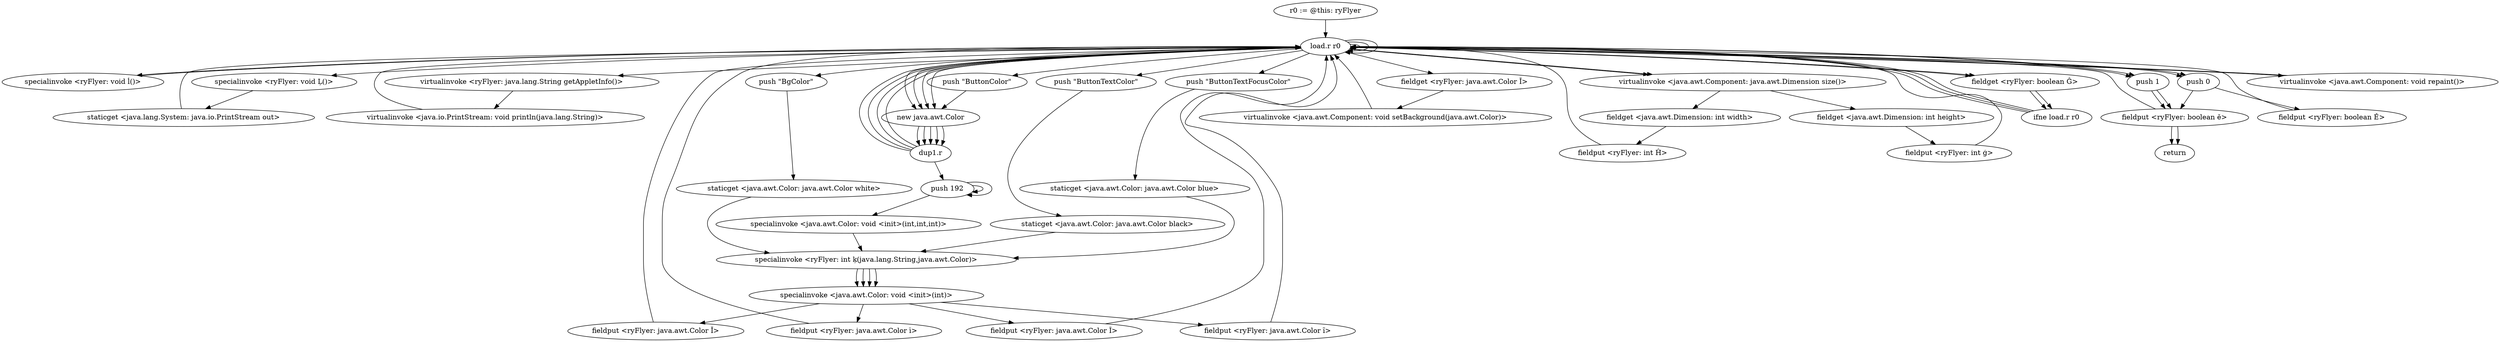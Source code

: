 digraph "" {
    "r0 := @this: ryFlyer"
    "load.r r0"
    "r0 := @this: ryFlyer"->"load.r r0";
    "specialinvoke <ryFlyer: void ĺ()>"
    "load.r r0"->"specialinvoke <ryFlyer: void ĺ()>";
    "specialinvoke <ryFlyer: void ĺ()>"->"load.r r0";
    "specialinvoke <ryFlyer: void Ļ()>"
    "load.r r0"->"specialinvoke <ryFlyer: void Ļ()>";
    "staticget <java.lang.System: java.io.PrintStream out>"
    "specialinvoke <ryFlyer: void Ļ()>"->"staticget <java.lang.System: java.io.PrintStream out>";
    "staticget <java.lang.System: java.io.PrintStream out>"->"load.r r0";
    "virtualinvoke <ryFlyer: java.lang.String getAppletInfo()>"
    "load.r r0"->"virtualinvoke <ryFlyer: java.lang.String getAppletInfo()>";
    "virtualinvoke <java.io.PrintStream: void println(java.lang.String)>"
    "virtualinvoke <ryFlyer: java.lang.String getAppletInfo()>"->"virtualinvoke <java.io.PrintStream: void println(java.lang.String)>";
    "virtualinvoke <java.io.PrintStream: void println(java.lang.String)>"->"load.r r0";
    "new java.awt.Color"
    "load.r r0"->"new java.awt.Color";
    "dup1.r"
    "new java.awt.Color"->"dup1.r";
    "dup1.r"->"load.r r0";
    "push \"BgColor\""
    "load.r r0"->"push \"BgColor\"";
    "staticget <java.awt.Color: java.awt.Color white>"
    "push \"BgColor\""->"staticget <java.awt.Color: java.awt.Color white>";
    "specialinvoke <ryFlyer: int ķ(java.lang.String,java.awt.Color)>"
    "staticget <java.awt.Color: java.awt.Color white>"->"specialinvoke <ryFlyer: int ķ(java.lang.String,java.awt.Color)>";
    "specialinvoke <java.awt.Color: void <init>(int)>"
    "specialinvoke <ryFlyer: int ķ(java.lang.String,java.awt.Color)>"->"specialinvoke <java.awt.Color: void <init>(int)>";
    "fieldput <ryFlyer: java.awt.Color Ĭ>"
    "specialinvoke <java.awt.Color: void <init>(int)>"->"fieldput <ryFlyer: java.awt.Color Ĭ>";
    "fieldput <ryFlyer: java.awt.Color Ĭ>"->"load.r r0";
    "load.r r0"->"new java.awt.Color";
    "new java.awt.Color"->"dup1.r";
    "dup1.r"->"load.r r0";
    "push \"ButtonColor\""
    "load.r r0"->"push \"ButtonColor\"";
    "push \"ButtonColor\""->"new java.awt.Color";
    "new java.awt.Color"->"dup1.r";
    "push 192"
    "dup1.r"->"push 192";
    "push 192"->"push 192";
    "push 192"->"push 192";
    "specialinvoke <java.awt.Color: void <init>(int,int,int)>"
    "push 192"->"specialinvoke <java.awt.Color: void <init>(int,int,int)>";
    "specialinvoke <java.awt.Color: void <init>(int,int,int)>"->"specialinvoke <ryFlyer: int ķ(java.lang.String,java.awt.Color)>";
    "specialinvoke <ryFlyer: int ķ(java.lang.String,java.awt.Color)>"->"specialinvoke <java.awt.Color: void <init>(int)>";
    "fieldput <ryFlyer: java.awt.Color ī>"
    "specialinvoke <java.awt.Color: void <init>(int)>"->"fieldput <ryFlyer: java.awt.Color ī>";
    "fieldput <ryFlyer: java.awt.Color ī>"->"load.r r0";
    "load.r r0"->"new java.awt.Color";
    "new java.awt.Color"->"dup1.r";
    "dup1.r"->"load.r r0";
    "push \"ButtonTextColor\""
    "load.r r0"->"push \"ButtonTextColor\"";
    "staticget <java.awt.Color: java.awt.Color black>"
    "push \"ButtonTextColor\""->"staticget <java.awt.Color: java.awt.Color black>";
    "staticget <java.awt.Color: java.awt.Color black>"->"specialinvoke <ryFlyer: int ķ(java.lang.String,java.awt.Color)>";
    "specialinvoke <ryFlyer: int ķ(java.lang.String,java.awt.Color)>"->"specialinvoke <java.awt.Color: void <init>(int)>";
    "fieldput <ryFlyer: java.awt.Color Ī>"
    "specialinvoke <java.awt.Color: void <init>(int)>"->"fieldput <ryFlyer: java.awt.Color Ī>";
    "fieldput <ryFlyer: java.awt.Color Ī>"->"load.r r0";
    "load.r r0"->"new java.awt.Color";
    "new java.awt.Color"->"dup1.r";
    "dup1.r"->"load.r r0";
    "push \"ButtonTextFocusColor\""
    "load.r r0"->"push \"ButtonTextFocusColor\"";
    "staticget <java.awt.Color: java.awt.Color blue>"
    "push \"ButtonTextFocusColor\""->"staticget <java.awt.Color: java.awt.Color blue>";
    "staticget <java.awt.Color: java.awt.Color blue>"->"specialinvoke <ryFlyer: int ķ(java.lang.String,java.awt.Color)>";
    "specialinvoke <ryFlyer: int ķ(java.lang.String,java.awt.Color)>"->"specialinvoke <java.awt.Color: void <init>(int)>";
    "fieldput <ryFlyer: java.awt.Color ĩ>"
    "specialinvoke <java.awt.Color: void <init>(int)>"->"fieldput <ryFlyer: java.awt.Color ĩ>";
    "fieldput <ryFlyer: java.awt.Color ĩ>"->"load.r r0";
    "load.r r0"->"load.r r0";
    "fieldget <ryFlyer: java.awt.Color Ĭ>"
    "load.r r0"->"fieldget <ryFlyer: java.awt.Color Ĭ>";
    "virtualinvoke <java.awt.Component: void setBackground(java.awt.Color)>"
    "fieldget <ryFlyer: java.awt.Color Ĭ>"->"virtualinvoke <java.awt.Component: void setBackground(java.awt.Color)>";
    "virtualinvoke <java.awt.Component: void setBackground(java.awt.Color)>"->"load.r r0";
    "load.r r0"->"load.r r0";
    "virtualinvoke <java.awt.Component: java.awt.Dimension size()>"
    "load.r r0"->"virtualinvoke <java.awt.Component: java.awt.Dimension size()>";
    "fieldget <java.awt.Dimension: int width>"
    "virtualinvoke <java.awt.Component: java.awt.Dimension size()>"->"fieldget <java.awt.Dimension: int width>";
    "fieldput <ryFlyer: int Ĥ>"
    "fieldget <java.awt.Dimension: int width>"->"fieldput <ryFlyer: int Ĥ>";
    "fieldput <ryFlyer: int Ĥ>"->"load.r r0";
    "load.r r0"->"load.r r0";
    "load.r r0"->"virtualinvoke <java.awt.Component: java.awt.Dimension size()>";
    "fieldget <java.awt.Dimension: int height>"
    "virtualinvoke <java.awt.Component: java.awt.Dimension size()>"->"fieldget <java.awt.Dimension: int height>";
    "fieldput <ryFlyer: int ģ>"
    "fieldget <java.awt.Dimension: int height>"->"fieldput <ryFlyer: int ģ>";
    "fieldput <ryFlyer: int ģ>"->"load.r r0";
    "fieldget <ryFlyer: boolean Ĝ>"
    "load.r r0"->"fieldget <ryFlyer: boolean Ĝ>";
    "ifne load.r r0"
    "fieldget <ryFlyer: boolean Ĝ>"->"ifne load.r r0";
    "ifne load.r r0"->"load.r r0";
    "push 1"
    "load.r r0"->"push 1";
    "fieldput <ryFlyer: boolean ě>"
    "push 1"->"fieldput <ryFlyer: boolean ě>";
    "fieldput <ryFlyer: boolean ě>"->"load.r r0";
    "virtualinvoke <java.awt.Component: void repaint()>"
    "load.r r0"->"virtualinvoke <java.awt.Component: void repaint()>";
    "virtualinvoke <java.awt.Component: void repaint()>"->"load.r r0";
    "push 0"
    "load.r r0"->"push 0";
    "fieldput <ryFlyer: boolean Ě>"
    "push 0"->"fieldput <ryFlyer: boolean Ě>";
    "fieldput <ryFlyer: boolean Ě>"->"load.r r0";
    "load.r r0"->"fieldget <ryFlyer: boolean Ĝ>";
    "fieldget <ryFlyer: boolean Ĝ>"->"ifne load.r r0";
    "ifne load.r r0"->"load.r r0";
    "load.r r0"->"push 1";
    "push 1"->"fieldput <ryFlyer: boolean ě>";
    "return"
    "fieldput <ryFlyer: boolean ě>"->"return";
    "ifne load.r r0"->"load.r r0";
    "load.r r0"->"push 0";
    "push 0"->"fieldput <ryFlyer: boolean ě>";
    "fieldput <ryFlyer: boolean ě>"->"return";
}
